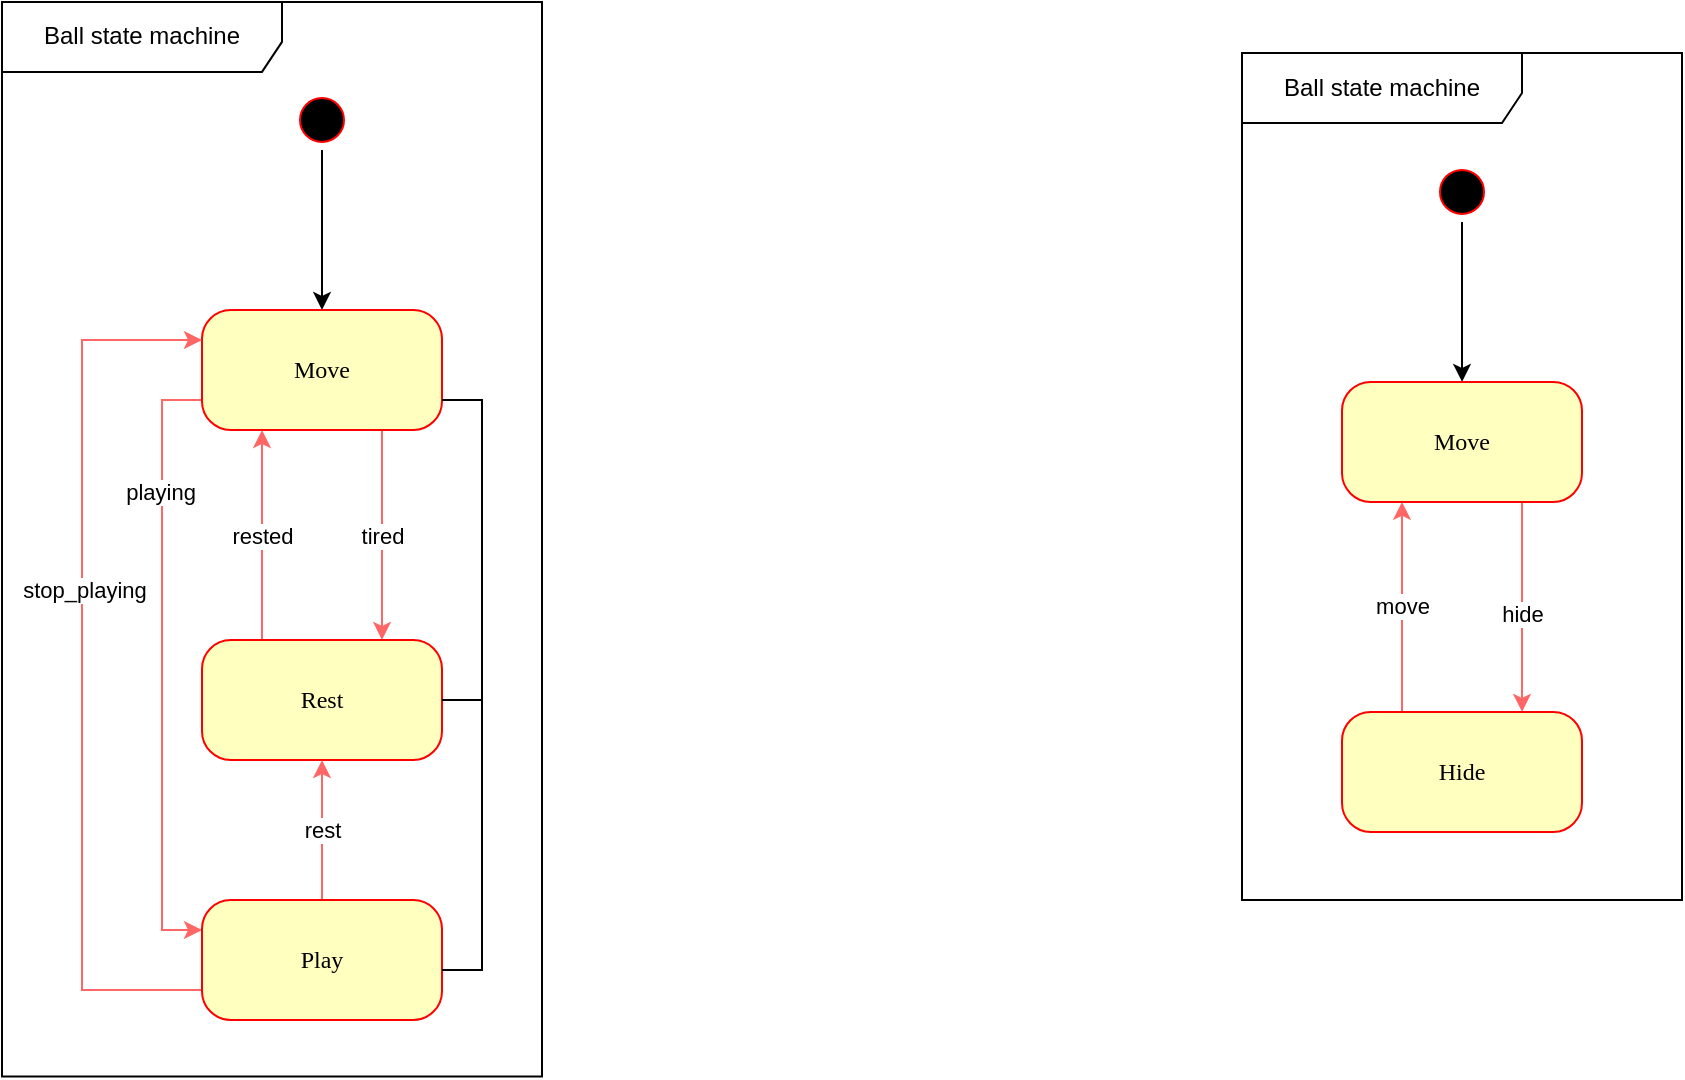 <mxfile version="13.10.0" type="device"><diagram name="Page-1" id="58cdce13-f638-feb5-8d6f-7d28b1aa9fa0"><mxGraphModel dx="2036" dy="593" grid="1" gridSize="10" guides="1" tooltips="1" connect="1" arrows="1" fold="1" page="1" pageScale="1" pageWidth="1100" pageHeight="850" background="#ffffff" math="0" shadow="0"><root><mxCell id="0"/><mxCell id="1" parent="0"/><mxCell id="kwAderfd0Tm8UtqdB7HI-1" style="edgeStyle=orthogonalEdgeStyle;rounded=0;orthogonalLoop=1;jettySize=auto;html=1;entryX=0.5;entryY=0;entryDx=0;entryDy=0;" parent="1" source="382b91b5511bd0f7-1" target="382b91b5511bd0f7-6" edge="1"><mxGeometry relative="1" as="geometry"/></mxCell><mxCell id="382b91b5511bd0f7-1" value="" style="ellipse;html=1;shape=startState;fillColor=#000000;strokeColor=#ff0000;rounded=1;shadow=0;comic=0;labelBackgroundColor=none;fontFamily=Verdana;fontSize=12;fontColor=#000000;align=center;direction=south;" parent="1" vertex="1"><mxGeometry x="45" y="135" width="30" height="30" as="geometry"/></mxCell><mxCell id="kwAderfd0Tm8UtqdB7HI-22" value="tired" style="edgeStyle=orthogonalEdgeStyle;rounded=0;orthogonalLoop=1;jettySize=auto;html=1;fontColor=#000000;strokeColor=#FF6666;exitX=0.75;exitY=1;exitDx=0;exitDy=0;entryX=0.75;entryY=0;entryDx=0;entryDy=0;" parent="1" source="382b91b5511bd0f7-6" target="kwAderfd0Tm8UtqdB7HI-24" edge="1"><mxGeometry relative="1" as="geometry"><mxPoint x="60" y="410" as="targetPoint"/></mxGeometry></mxCell><mxCell id="kwAderfd0Tm8UtqdB7HI-31" style="edgeStyle=orthogonalEdgeStyle;rounded=0;orthogonalLoop=1;jettySize=auto;html=1;entryX=0;entryY=0.25;entryDx=0;entryDy=0;strokeColor=#FF6666;fontColor=#000000;exitX=0;exitY=0.75;exitDx=0;exitDy=0;" parent="1" source="382b91b5511bd0f7-6" target="kwAderfd0Tm8UtqdB7HI-30" edge="1"><mxGeometry relative="1" as="geometry"/></mxCell><mxCell id="kwAderfd0Tm8UtqdB7HI-33" value="playing" style="edgeLabel;html=1;align=center;verticalAlign=middle;resizable=0;points=[];fontColor=#000000;" parent="kwAderfd0Tm8UtqdB7HI-31" vertex="1" connectable="0"><mxGeometry x="-0.24" y="-1" relative="1" as="geometry"><mxPoint y="-49.89" as="offset"/></mxGeometry></mxCell><mxCell id="382b91b5511bd0f7-6" value="Move" style="rounded=1;whiteSpace=wrap;html=1;arcSize=24;fillColor=#ffffc0;strokeColor=#ff0000;shadow=0;comic=0;labelBackgroundColor=none;fontFamily=Verdana;fontSize=12;fontColor=#000000;align=center;" parent="1" vertex="1"><mxGeometry y="245" width="120" height="60" as="geometry"/></mxCell><mxCell id="kwAderfd0Tm8UtqdB7HI-29" value="rested" style="edgeStyle=orthogonalEdgeStyle;rounded=0;orthogonalLoop=1;jettySize=auto;html=1;entryX=0.25;entryY=1;entryDx=0;entryDy=0;strokeColor=#FF6666;fontColor=#000000;exitX=0.25;exitY=0;exitDx=0;exitDy=0;" parent="1" source="kwAderfd0Tm8UtqdB7HI-24" target="382b91b5511bd0f7-6" edge="1"><mxGeometry relative="1" as="geometry"/></mxCell><mxCell id="kwAderfd0Tm8UtqdB7HI-24" value="Rest" style="rounded=1;whiteSpace=wrap;html=1;arcSize=24;fillColor=#ffffc0;strokeColor=#ff0000;shadow=0;comic=0;labelBackgroundColor=none;fontFamily=Verdana;fontSize=12;fontColor=#000000;align=center;" parent="1" vertex="1"><mxGeometry y="410" width="120" height="60" as="geometry"/></mxCell><mxCell id="kwAderfd0Tm8UtqdB7HI-26" value="" style="rounded=0;orthogonalLoop=1;jettySize=auto;html=1;endArrow=none;endFill=0;fontColor=#000000;exitX=1;exitY=0.5;exitDx=0;exitDy=0;entryX=1;entryY=0.75;entryDx=0;entryDy=0;" parent="1" source="kwAderfd0Tm8UtqdB7HI-24" target="382b91b5511bd0f7-6" edge="1"><mxGeometry relative="1" as="geometry"><mxPoint x="190" y="385" as="sourcePoint"/><mxPoint x="160" y="270" as="targetPoint"/><Array as="points"><mxPoint x="140" y="440"/><mxPoint x="140" y="290"/></Array></mxGeometry></mxCell><mxCell id="kwAderfd0Tm8UtqdB7HI-32" style="edgeStyle=orthogonalEdgeStyle;rounded=0;orthogonalLoop=1;jettySize=auto;html=1;entryX=0;entryY=0.25;entryDx=0;entryDy=0;strokeColor=#FF6666;fontColor=#000000;exitX=0;exitY=0.75;exitDx=0;exitDy=0;" parent="1" source="kwAderfd0Tm8UtqdB7HI-30" target="382b91b5511bd0f7-6" edge="1"><mxGeometry relative="1" as="geometry"><Array as="points"><mxPoint x="-60" y="585"/><mxPoint x="-60" y="260"/></Array></mxGeometry></mxCell><mxCell id="kwAderfd0Tm8UtqdB7HI-34" value="stop_playing" style="edgeLabel;html=1;align=center;verticalAlign=middle;resizable=0;points=[];fontColor=#000000;" parent="kwAderfd0Tm8UtqdB7HI-32" vertex="1" connectable="0"><mxGeometry x="0.127" y="-1" relative="1" as="geometry"><mxPoint y="-9.67" as="offset"/></mxGeometry></mxCell><mxCell id="kwAderfd0Tm8UtqdB7HI-35" value="rest" style="edgeStyle=orthogonalEdgeStyle;rounded=0;orthogonalLoop=1;jettySize=auto;html=1;entryX=0.5;entryY=1;entryDx=0;entryDy=0;strokeColor=#FF6666;fontColor=#000000;" parent="1" source="kwAderfd0Tm8UtqdB7HI-30" target="kwAderfd0Tm8UtqdB7HI-24" edge="1"><mxGeometry relative="1" as="geometry"/></mxCell><mxCell id="kwAderfd0Tm8UtqdB7HI-30" value="Play" style="rounded=1;whiteSpace=wrap;html=1;arcSize=24;fillColor=#ffffc0;strokeColor=#ff0000;shadow=0;comic=0;labelBackgroundColor=none;fontFamily=Verdana;fontSize=12;fontColor=#000000;align=center;" parent="1" vertex="1"><mxGeometry y="540" width="120" height="60" as="geometry"/></mxCell><mxCell id="kwAderfd0Tm8UtqdB7HI-36" value="" style="rounded=0;orthogonalLoop=1;jettySize=auto;html=1;endArrow=none;endFill=0;fontColor=#000000;exitX=1;exitY=0.5;exitDx=0;exitDy=0;" parent="1" edge="1"><mxGeometry relative="1" as="geometry"><mxPoint x="120" y="575" as="sourcePoint"/><mxPoint x="140" y="440" as="targetPoint"/><Array as="points"><mxPoint x="140" y="575"/></Array></mxGeometry></mxCell><mxCell id="Vj29-RnhsKM_V1lrVCM1-8" value="Ball state machine" style="shape=umlFrame;whiteSpace=wrap;html=1;width=140;height=35;" parent="1" vertex="1"><mxGeometry x="520" y="116.5" width="220" height="423.5" as="geometry"/></mxCell><mxCell id="Vj29-RnhsKM_V1lrVCM1-9" style="edgeStyle=orthogonalEdgeStyle;rounded=0;orthogonalLoop=1;jettySize=auto;html=1;entryX=0.5;entryY=0;entryDx=0;entryDy=0;" parent="1" source="Vj29-RnhsKM_V1lrVCM1-10" target="Vj29-RnhsKM_V1lrVCM1-12" edge="1"><mxGeometry relative="1" as="geometry"/></mxCell><mxCell id="Vj29-RnhsKM_V1lrVCM1-10" value="" style="ellipse;html=1;shape=startState;fillColor=#000000;strokeColor=#ff0000;rounded=1;shadow=0;comic=0;labelBackgroundColor=none;fontFamily=Verdana;fontSize=12;fontColor=#000000;align=center;direction=south;" parent="1" vertex="1"><mxGeometry x="615" y="170.94" width="30" height="30" as="geometry"/></mxCell><mxCell id="Vj29-RnhsKM_V1lrVCM1-11" value="hide" style="edgeStyle=orthogonalEdgeStyle;rounded=0;orthogonalLoop=1;jettySize=auto;html=1;fontColor=#000000;strokeColor=#FF6666;exitX=0.75;exitY=1;exitDx=0;exitDy=0;entryX=0.75;entryY=0;entryDx=0;entryDy=0;" parent="1" source="Vj29-RnhsKM_V1lrVCM1-12" target="Vj29-RnhsKM_V1lrVCM1-14" edge="1"><mxGeometry x="0.067" relative="1" as="geometry"><mxPoint x="630" y="445.94" as="targetPoint"/><Array as="points"><mxPoint x="660" y="396.94"/><mxPoint x="660" y="396.94"/></Array><mxPoint as="offset"/></mxGeometry></mxCell><mxCell id="Vj29-RnhsKM_V1lrVCM1-12" value="Move" style="rounded=1;whiteSpace=wrap;html=1;arcSize=24;fillColor=#ffffc0;strokeColor=#ff0000;shadow=0;comic=0;labelBackgroundColor=none;fontFamily=Verdana;fontSize=12;fontColor=#000000;align=center;" parent="1" vertex="1"><mxGeometry x="570" y="280.94" width="120" height="60" as="geometry"/></mxCell><mxCell id="Vj29-RnhsKM_V1lrVCM1-13" value="move" style="edgeStyle=orthogonalEdgeStyle;rounded=0;orthogonalLoop=1;jettySize=auto;html=1;entryX=0.25;entryY=1;entryDx=0;entryDy=0;strokeColor=#FF6666;fontColor=#000000;exitX=0.25;exitY=0;exitDx=0;exitDy=0;" parent="1" source="Vj29-RnhsKM_V1lrVCM1-14" target="Vj29-RnhsKM_V1lrVCM1-12" edge="1"><mxGeometry relative="1" as="geometry"/></mxCell><mxCell id="Vj29-RnhsKM_V1lrVCM1-14" value="Hide" style="rounded=1;whiteSpace=wrap;html=1;arcSize=24;fillColor=#ffffc0;strokeColor=#ff0000;shadow=0;comic=0;labelBackgroundColor=none;fontFamily=Verdana;fontSize=12;fontColor=#000000;align=center;" parent="1" vertex="1"><mxGeometry x="570" y="445.94" width="120" height="60" as="geometry"/></mxCell><mxCell id="Vj29-RnhsKM_V1lrVCM1-15" value="Ball state machine" style="shape=umlFrame;whiteSpace=wrap;html=1;width=140;height=35;" parent="1" vertex="1"><mxGeometry x="-100" y="90.94" width="270" height="537.25" as="geometry"/></mxCell></root></mxGraphModel></diagram></mxfile>